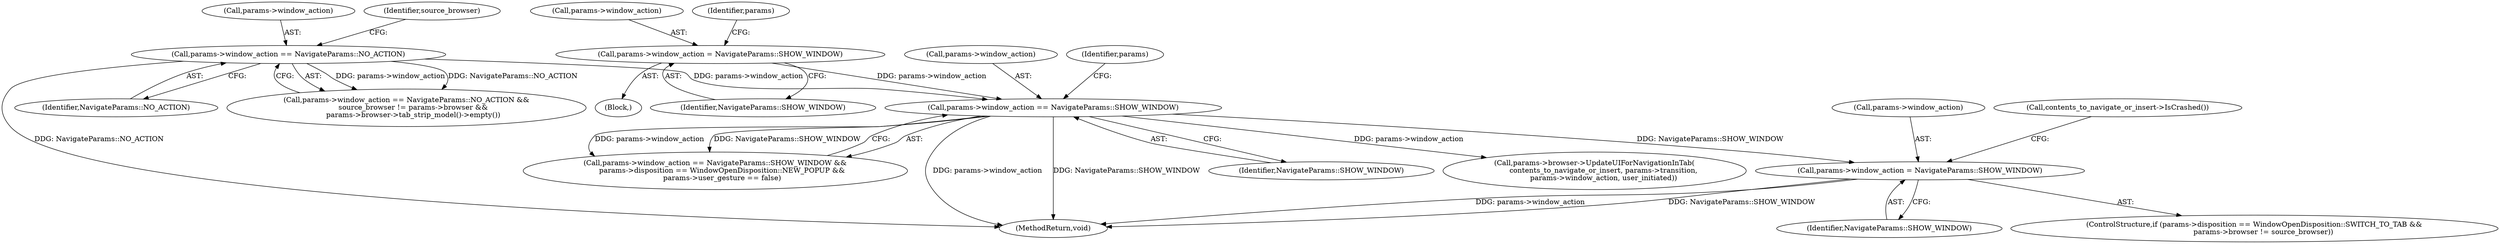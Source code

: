 digraph "0_Chrome_c552cd7b8a0862f6b3c8c6a07f98bda3721101eb_0@pointer" {
"1000555" [label="(Call,params->window_action = NavigateParams::SHOW_WINDOW)"];
"1000314" [label="(Call,params->window_action == NavigateParams::SHOW_WINDOW)"];
"1000294" [label="(Call,params->window_action == NavigateParams::NO_ACTION)"];
"1000307" [label="(Call,params->window_action = NavigateParams::SHOW_WINDOW)"];
"1000294" [label="(Call,params->window_action == NavigateParams::NO_ACTION)"];
"1000496" [label="(Call,params->browser->UpdateUIForNavigationInTab(\n        contents_to_navigate_or_insert, params->transition,\n        params->window_action, user_initiated))"];
"1000646" [label="(MethodReturn,void)"];
"1000313" [label="(Call,params->window_action == NavigateParams::SHOW_WINDOW &&\n      params->disposition == WindowOpenDisposition::NEW_POPUP &&\n      params->user_gesture == false)"];
"1000295" [label="(Call,params->window_action)"];
"1000314" [label="(Call,params->window_action == NavigateParams::SHOW_WINDOW)"];
"1000315" [label="(Call,params->window_action)"];
"1000311" [label="(Identifier,NavigateParams::SHOW_WINDOW)"];
"1000559" [label="(Identifier,NavigateParams::SHOW_WINDOW)"];
"1000318" [label="(Identifier,NavigateParams::SHOW_WINDOW)"];
"1000555" [label="(Call,params->window_action = NavigateParams::SHOW_WINDOW)"];
"1000301" [label="(Identifier,source_browser)"];
"1000306" [label="(Block,)"];
"1000298" [label="(Identifier,NavigateParams::NO_ACTION)"];
"1000556" [label="(Call,params->window_action)"];
"1000293" [label="(Call,params->window_action == NavigateParams::NO_ACTION &&\n      source_browser != params->browser &&\n      params->browser->tab_strip_model()->empty())"];
"1000543" [label="(ControlStructure,if (params->disposition == WindowOpenDisposition::SWITCH_TO_TAB &&\n        params->browser != source_browser))"];
"1000561" [label="(Call,contents_to_navigate_or_insert->IsCrashed())"];
"1000308" [label="(Call,params->window_action)"];
"1000307" [label="(Call,params->window_action = NavigateParams::SHOW_WINDOW)"];
"1000322" [label="(Identifier,params)"];
"1000316" [label="(Identifier,params)"];
"1000555" -> "1000543"  [label="AST: "];
"1000555" -> "1000559"  [label="CFG: "];
"1000556" -> "1000555"  [label="AST: "];
"1000559" -> "1000555"  [label="AST: "];
"1000561" -> "1000555"  [label="CFG: "];
"1000555" -> "1000646"  [label="DDG: params->window_action"];
"1000555" -> "1000646"  [label="DDG: NavigateParams::SHOW_WINDOW"];
"1000314" -> "1000555"  [label="DDG: NavigateParams::SHOW_WINDOW"];
"1000314" -> "1000313"  [label="AST: "];
"1000314" -> "1000318"  [label="CFG: "];
"1000315" -> "1000314"  [label="AST: "];
"1000318" -> "1000314"  [label="AST: "];
"1000322" -> "1000314"  [label="CFG: "];
"1000313" -> "1000314"  [label="CFG: "];
"1000314" -> "1000646"  [label="DDG: params->window_action"];
"1000314" -> "1000646"  [label="DDG: NavigateParams::SHOW_WINDOW"];
"1000314" -> "1000313"  [label="DDG: params->window_action"];
"1000314" -> "1000313"  [label="DDG: NavigateParams::SHOW_WINDOW"];
"1000294" -> "1000314"  [label="DDG: params->window_action"];
"1000307" -> "1000314"  [label="DDG: params->window_action"];
"1000314" -> "1000496"  [label="DDG: params->window_action"];
"1000294" -> "1000293"  [label="AST: "];
"1000294" -> "1000298"  [label="CFG: "];
"1000295" -> "1000294"  [label="AST: "];
"1000298" -> "1000294"  [label="AST: "];
"1000301" -> "1000294"  [label="CFG: "];
"1000293" -> "1000294"  [label="CFG: "];
"1000294" -> "1000646"  [label="DDG: NavigateParams::NO_ACTION"];
"1000294" -> "1000293"  [label="DDG: params->window_action"];
"1000294" -> "1000293"  [label="DDG: NavigateParams::NO_ACTION"];
"1000307" -> "1000306"  [label="AST: "];
"1000307" -> "1000311"  [label="CFG: "];
"1000308" -> "1000307"  [label="AST: "];
"1000311" -> "1000307"  [label="AST: "];
"1000316" -> "1000307"  [label="CFG: "];
}
